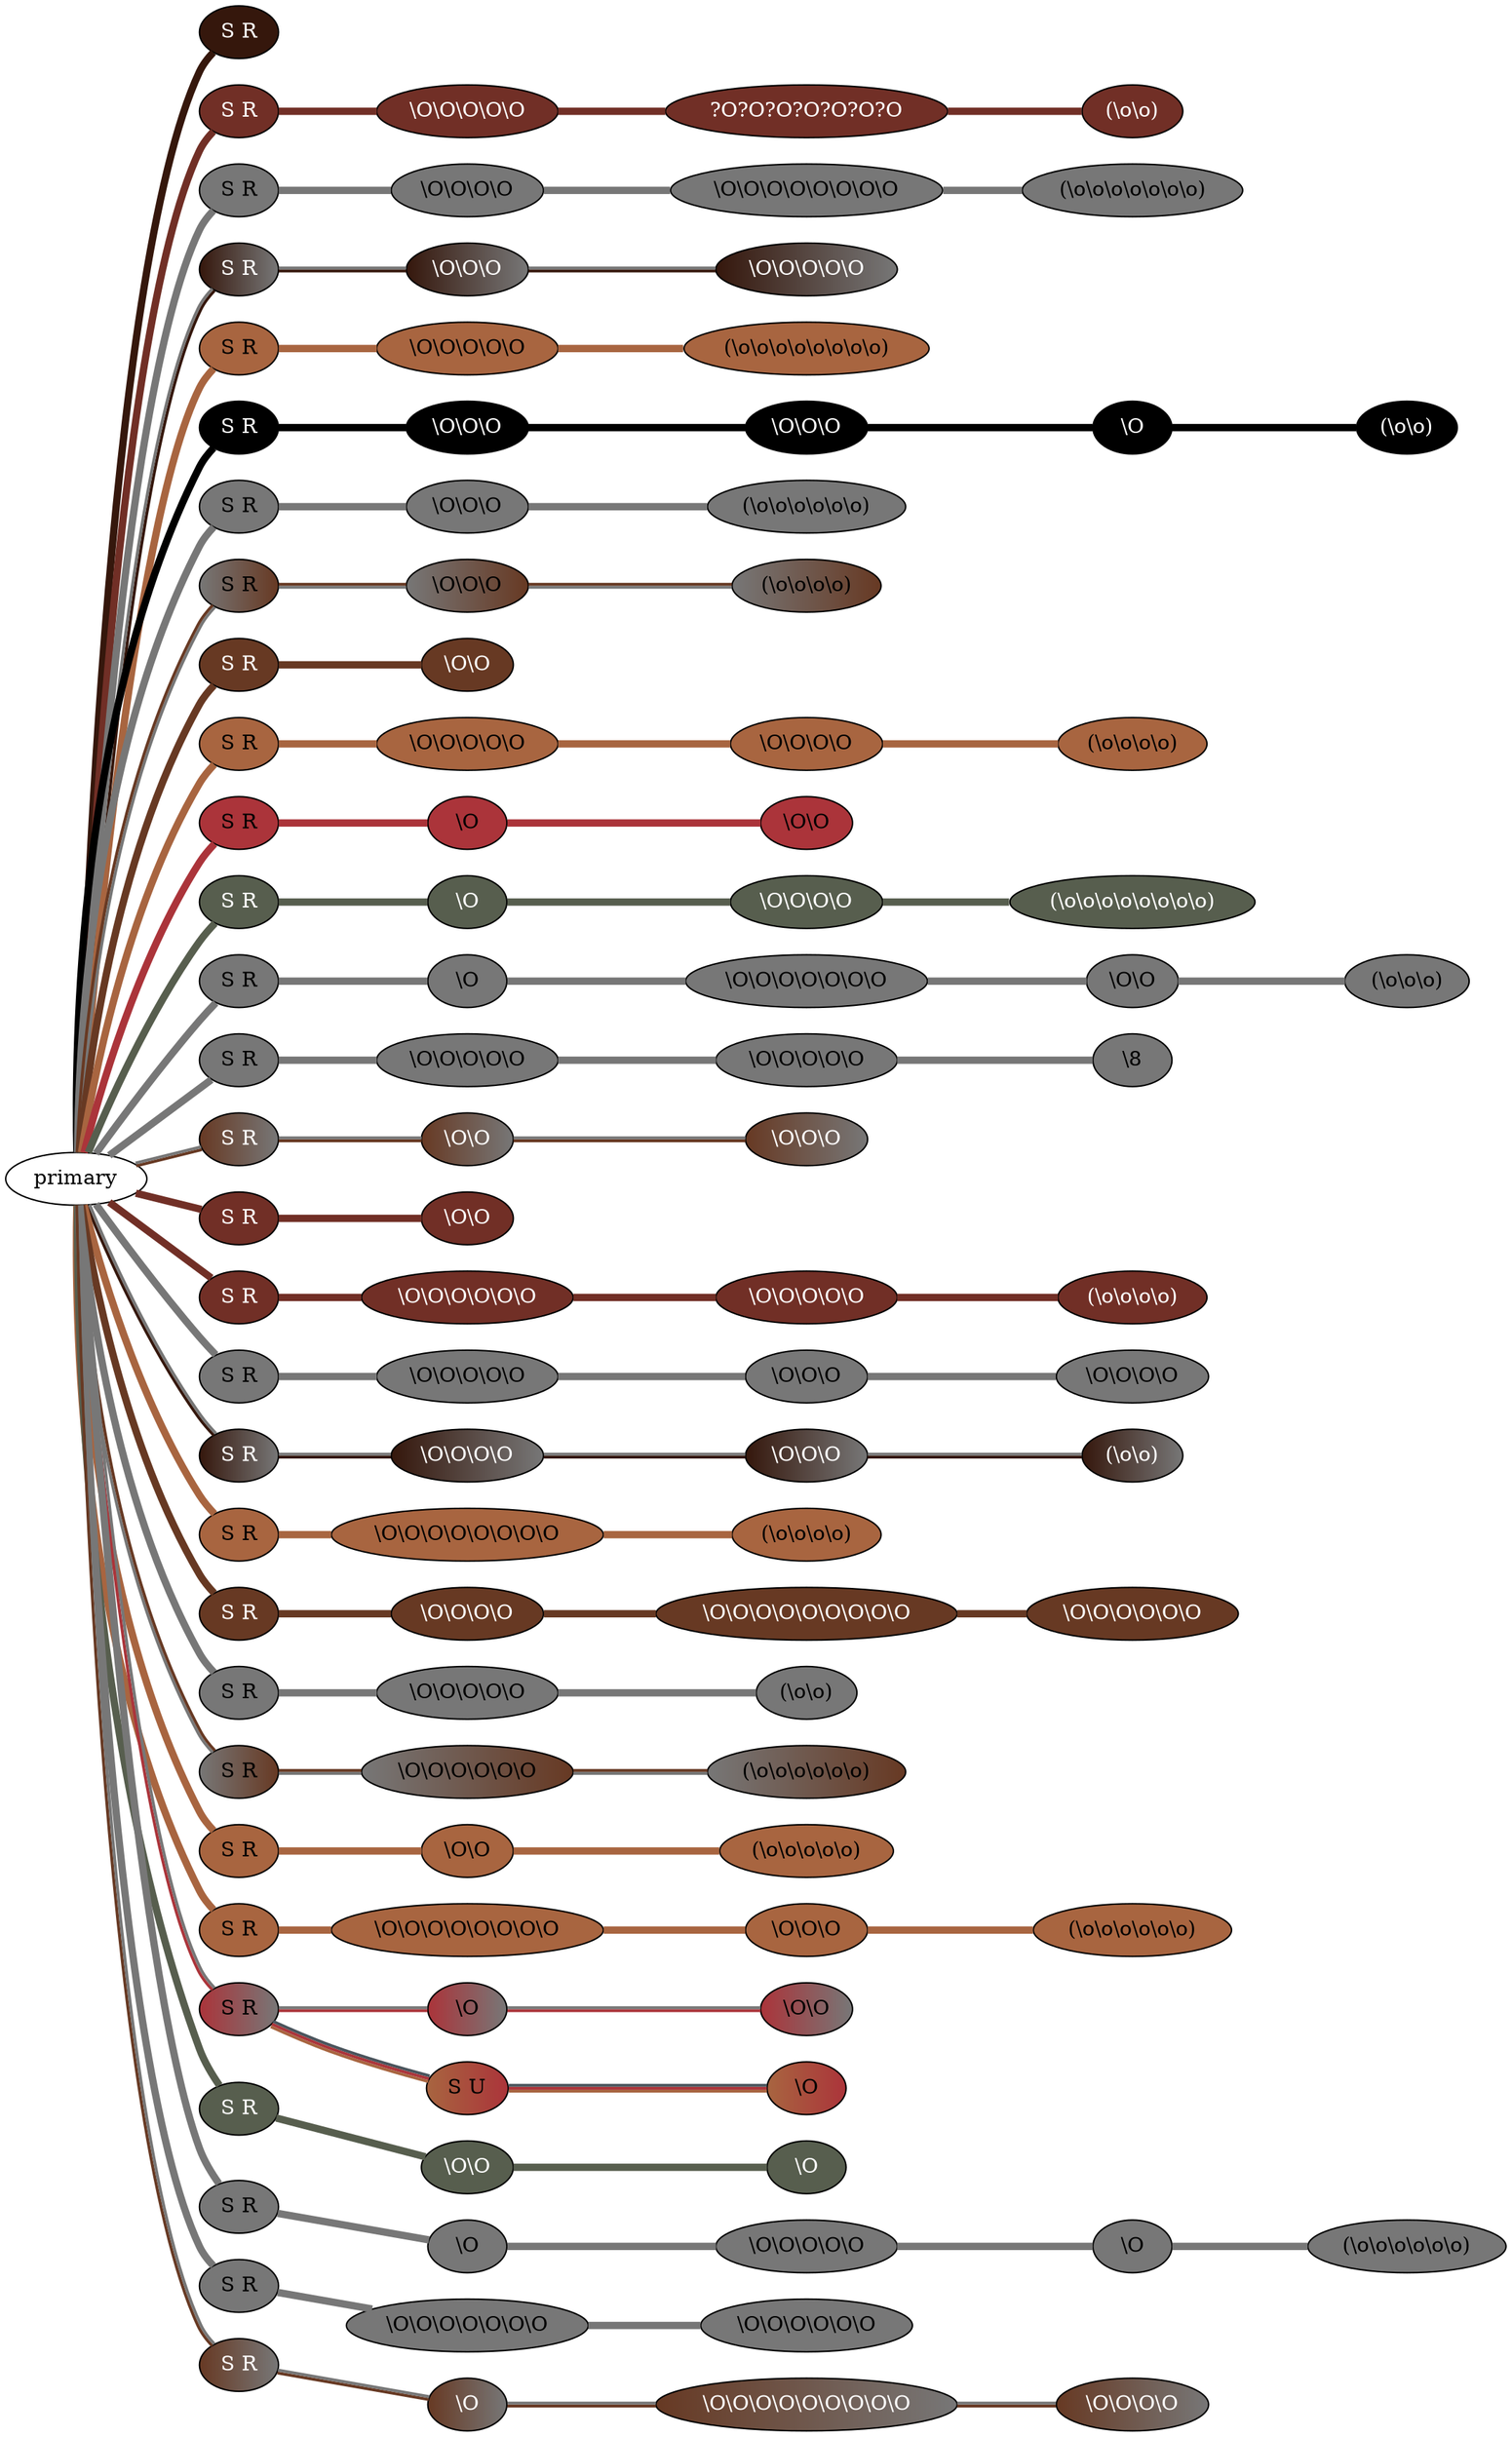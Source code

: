 graph {
 graph [rankdir=LR]
"1" [qtype="pendant_node", pendant_colors="#35170C", pendant_ply="S", pendant_attach="R", pendant_length="4.0", label="S R", style=filled, fillcolor="#35170C", fontcolor="#ffffff"]
"primary" -- "1" [qtype="pendant_link",penwidth=5,color="#35170C"]
"2" [qtype="pendant_node", pendant_colors="#712F26", pendant_ply="S", pendant_attach="R", pendant_length="39.0", label="S R", style=filled, fillcolor="#712F26", fontcolor="#ffffff"]
"primary" -- "2" [qtype="pendant_link",penwidth=5,color="#712F26"]
"2:0" [qtype="knot_node", knot_value="5", knot_type="S", knot_position="11.5", knot_spin="Z", label="\\O\\O\\O\\O\\O", style=filled, fillcolor="#712F26" , fontcolor="#ffffff"]
"2" -- "2:0" [qtype="knot_link",penwidth=5,color="#712F26"]
"2:1" [qtype="knot_node", knot_value="7", knot_type="S", knot_position="17.0", knot_spin="ZZZZZUZ", label="?O?O?O?O?O?O?O", style=filled, fillcolor="#712F26" , fontcolor="#ffffff"]
"2:0" -- "2:1" [qtype="knot_link",penwidth=5,color="#712F26"]
"2:2" [qtype="knot_node", knot_value="2", knot_type="L", knot_position="25.0", knot_spin="Z", label="(\\o\\o)", style=filled, fillcolor="#712F26" , fontcolor="#ffffff"]
"2:1" -- "2:2" [qtype="knot_link",penwidth=5,color="#712F26"]
"3" [qtype="pendant_node", pendant_colors="#777777", pendant_ply="S", pendant_attach="R", pendant_length="32.0", label="S R", style=filled, fillcolor="#777777", fontcolor="#000000"]
"primary" -- "3" [qtype="pendant_link",penwidth=5,color="#777777"]
"3:0" [qtype="knot_node", knot_value="4", knot_type="S", knot_position="6.0", knot_spin="Z", label="\\O\\O\\O\\O", style=filled, fillcolor="#777777" , fontcolor="#000000"]
"3" -- "3:0" [qtype="knot_link",penwidth=5,color="#777777"]
"3:1" [qtype="knot_node", knot_value="8", knot_type="S", knot_position="17.0", knot_spin="Z", label="\\O\\O\\O\\O\\O\\O\\O\\O", style=filled, fillcolor="#777777" , fontcolor="#000000"]
"3:0" -- "3:1" [qtype="knot_link",penwidth=5,color="#777777"]
"3:2" [qtype="knot_node", knot_value="7", knot_type="L", knot_position="25.0", knot_spin="Z", label="(\\o\\o\\o\\o\\o\\o\\o)", style=filled, fillcolor="#777777" , fontcolor="#000000"]
"3:1" -- "3:2" [qtype="knot_link",penwidth=5,color="#777777"]
"4" [qtype="pendant_node", pendant_colors="#35170C:#777777", pendant_ply="S", pendant_attach="R", pendant_length="18.0", label="S R", style=filled, fillcolor="#35170C:#777777", fontcolor="#ffffff"]
"primary" -- "4" [qtype="pendant_link",penwidth=2,color="#35170C:#777777"]
"4:0" [qtype="knot_node", knot_value="3", knot_type="S", knot_position="11.0", knot_spin="Z", label="\\O\\O\\O", style=filled, fillcolor="#35170C:#777777" , fontcolor="#ffffff"]
"4" -- "4:0" [qtype="knot_link",penwidth=2,color="#35170C:#777777"]
"4:1" [qtype="knot_node", knot_value="5", knot_type="S", knot_position="17.5", knot_spin="Z", label="\\O\\O\\O\\O\\O", style=filled, fillcolor="#35170C:#777777" , fontcolor="#ffffff"]
"4:0" -- "4:1" [qtype="knot_link",penwidth=2,color="#35170C:#777777"]
"5" [qtype="pendant_node", pendant_colors="#A86540", pendant_ply="S", pendant_attach="R", pendant_length="31.0", label="S R", style=filled, fillcolor="#A86540", fontcolor="#000000"]
"primary" -- "5" [qtype="pendant_link",penwidth=5,color="#A86540"]
"5:0" [qtype="knot_node", knot_value="5", knot_type="S", knot_position="16.5", knot_spin="Z", label="\\O\\O\\O\\O\\O", style=filled, fillcolor="#A86540" , fontcolor="#000000"]
"5" -- "5:0" [qtype="knot_link",penwidth=5,color="#A86540"]
"5:1" [qtype="knot_node", knot_value="8", knot_type="L", knot_position="24.5", knot_spin="Z", label="(\\o\\o\\o\\o\\o\\o\\o\\o)", style=filled, fillcolor="#A86540" , fontcolor="#000000"]
"5:0" -- "5:1" [qtype="knot_link",penwidth=5,color="#A86540"]
"6" [qtype="pendant_node", pendant_colors="#000000", pendant_ply="S", pendant_attach="R", pendant_length="43.0", label="S R", style=filled, fillcolor="#000000", fontcolor="#ffffff"]
"primary" -- "6" [qtype="pendant_link",penwidth=5,color="#000000"]
"6:0" [qtype="knot_node", knot_value="3", knot_type="S", knot_position="5.5", knot_spin="Z", label="\\O\\O\\O", style=filled, fillcolor="#000000" , fontcolor="#ffffff"]
"6" -- "6:0" [qtype="knot_link",penwidth=5,color="#000000"]
"6:1" [qtype="knot_node", knot_value="3", knot_type="S", knot_position="10.5", knot_spin="Z", label="\\O\\O\\O", style=filled, fillcolor="#000000" , fontcolor="#ffffff"]
"6:0" -- "6:1" [qtype="knot_link",penwidth=5,color="#000000"]
"6:2" [qtype="knot_node", knot_value="1", knot_type="S", knot_position="15.0", knot_spin="Z", label="\\O", style=filled, fillcolor="#000000" , fontcolor="#ffffff"]
"6:1" -- "6:2" [qtype="knot_link",penwidth=5,color="#000000"]
"6:3" [qtype="knot_node", knot_value="2", knot_type="L", knot_position="22.5", knot_spin="Z", label="(\\o\\o)", style=filled, fillcolor="#000000" , fontcolor="#ffffff"]
"6:2" -- "6:3" [qtype="knot_link",penwidth=5,color="#000000"]
"7" [qtype="pendant_node", pendant_colors="#777777", pendant_ply="S", pendant_attach="R", pendant_length="29.0", label="S R", style=filled, fillcolor="#777777", fontcolor="#000000"]
"primary" -- "7" [qtype="pendant_link",penwidth=5,color="#777777"]
"7:0" [qtype="knot_node", knot_value="3", knot_type="S", knot_position="16.5", knot_spin="Z", label="\\O\\O\\O", style=filled, fillcolor="#777777" , fontcolor="#000000"]
"7" -- "7:0" [qtype="knot_link",penwidth=5,color="#777777"]
"7:1" [qtype="knot_node", knot_value="6", knot_type="L", knot_position="23.5", knot_spin="Z", label="(\\o\\o\\o\\o\\o\\o)", style=filled, fillcolor="#777777" , fontcolor="#000000"]
"7:0" -- "7:1" [qtype="knot_link",penwidth=5,color="#777777"]
"8" [qtype="pendant_node", pendant_colors="#777777:#673923", pendant_ply="S", pendant_attach="R", pendant_length="45.0", label="S R", style=filled, fillcolor="#777777:#673923", fontcolor="#000000"]
"primary" -- "8" [qtype="pendant_link",penwidth=2,color="#777777:#673923"]
"8:0" [qtype="knot_node", knot_value="3", knot_type="S", knot_position="16.5", knot_spin="Z", label="\\O\\O\\O", style=filled, fillcolor="#777777:#673923" , fontcolor="#000000"]
"8" -- "8:0" [qtype="knot_link",penwidth=2,color="#777777:#673923"]
"8:1" [qtype="knot_node", knot_value="4", knot_type="L", knot_position="24.0", knot_spin="Z", label="(\\o\\o\\o\\o)", style=filled, fillcolor="#777777:#673923" , fontcolor="#000000"]
"8:0" -- "8:1" [qtype="knot_link",penwidth=2,color="#777777:#673923"]
"9" [qtype="pendant_node", pendant_colors="#673923", pendant_ply="S", pendant_attach="R", pendant_length="21.0", label="S R", style=filled, fillcolor="#673923", fontcolor="#ffffff"]
"primary" -- "9" [qtype="pendant_link",penwidth=5,color="#673923"]
"9:0" [qtype="knot_node", knot_value="2", knot_type="S", knot_position="15.0", knot_spin="Z", label="\\O\\O", style=filled, fillcolor="#673923" , fontcolor="#ffffff"]
"9" -- "9:0" [qtype="knot_link",penwidth=5,color="#673923"]
"10" [qtype="pendant_node", pendant_colors="#A86540", pendant_ply="S", pendant_attach="R", pendant_length="39.0", label="S R", style=filled, fillcolor="#A86540", fontcolor="#000000"]
"primary" -- "10" [qtype="pendant_link",penwidth=5,color="#A86540"]
"10:0" [qtype="knot_node", knot_value="5", knot_type="S", knot_position="10.5", knot_spin="Z", label="\\O\\O\\O\\O\\O", style=filled, fillcolor="#A86540" , fontcolor="#000000"]
"10" -- "10:0" [qtype="knot_link",penwidth=5,color="#A86540"]
"10:1" [qtype="knot_node", knot_value="4", knot_type="S", knot_position="16.0", knot_spin="Z", label="\\O\\O\\O\\O", style=filled, fillcolor="#A86540" , fontcolor="#000000"]
"10:0" -- "10:1" [qtype="knot_link",penwidth=5,color="#A86540"]
"10:2" [qtype="knot_node", knot_value="4", knot_type="L", knot_position="23.0", knot_spin="Z", label="(\\o\\o\\o\\o)", style=filled, fillcolor="#A86540" , fontcolor="#000000"]
"10:1" -- "10:2" [qtype="knot_link",penwidth=5,color="#A86540"]
"11" [qtype="pendant_node", pendant_colors="#AB343A", pendant_ply="S", pendant_attach="R", pendant_length="53.0", label="S R", style=filled, fillcolor="#AB343A", fontcolor="#000000"]
"primary" -- "11" [qtype="pendant_link",penwidth=5,color="#AB343A"]
"11:0" [qtype="knot_node", knot_value="1", knot_type="S", knot_position="11.0", knot_spin="Z", label="\\O", style=filled, fillcolor="#AB343A" , fontcolor="#000000"]
"11" -- "11:0" [qtype="knot_link",penwidth=5,color="#AB343A"]
"11:1" [qtype="knot_node", knot_value="2", knot_type="S", knot_position="17.0", knot_spin="Z", label="\\O\\O", style=filled, fillcolor="#AB343A" , fontcolor="#000000"]
"11:0" -- "11:1" [qtype="knot_link",penwidth=5,color="#AB343A"]
"12" [qtype="pendant_node", pendant_colors="#575E4E", pendant_ply="S", pendant_attach="R", pendant_length="41.0", label="S R", style=filled, fillcolor="#575E4E", fontcolor="#ffffff"]
"primary" -- "12" [qtype="pendant_link",penwidth=5,color="#575E4E"]
"12:0" [qtype="knot_node", knot_value="1", knot_type="S", knot_position="10.5", knot_spin="Z", label="\\O", style=filled, fillcolor="#575E4E" , fontcolor="#ffffff"]
"12" -- "12:0" [qtype="knot_link",penwidth=5,color="#575E4E"]
"12:1" [qtype="knot_node", knot_value="4", knot_type="S", knot_position="16.5", knot_spin="Z", label="\\O\\O\\O\\O", style=filled, fillcolor="#575E4E" , fontcolor="#ffffff"]
"12:0" -- "12:1" [qtype="knot_link",penwidth=5,color="#575E4E"]
"12:2" [qtype="knot_node", knot_value="8", knot_type="L", knot_position="25.0", knot_spin="Z", label="(\\o\\o\\o\\o\\o\\o\\o\\o)", style=filled, fillcolor="#575E4E" , fontcolor="#ffffff"]
"12:1" -- "12:2" [qtype="knot_link",penwidth=5,color="#575E4E"]
"13" [qtype="pendant_node", pendant_colors="#777777", pendant_ply="S", pendant_attach="R", pendant_length="51.0", label="S R", style=filled, fillcolor="#777777", fontcolor="#000000"]
"primary" -- "13" [qtype="pendant_link",penwidth=5,color="#777777"]
"13:0" [qtype="knot_node", knot_value="1", knot_type="S", knot_position="5.5", knot_spin="Z", label="\\O", style=filled, fillcolor="#777777" , fontcolor="#000000"]
"13" -- "13:0" [qtype="knot_link",penwidth=5,color="#777777"]
"13:1" [qtype="knot_node", knot_value="7", knot_type="S", knot_position="12.0", knot_spin="Z", label="\\O\\O\\O\\O\\O\\O\\O", style=filled, fillcolor="#777777" , fontcolor="#000000"]
"13:0" -- "13:1" [qtype="knot_link",penwidth=5,color="#777777"]
"13:2" [qtype="knot_node", knot_value="2", knot_type="S", knot_position="17.0", knot_spin="Z", label="\\O\\O", style=filled, fillcolor="#777777" , fontcolor="#000000"]
"13:1" -- "13:2" [qtype="knot_link",penwidth=5,color="#777777"]
"13:3" [qtype="knot_node", knot_value="3", knot_type="L", knot_position="25.0", knot_spin="Z", label="(\\o\\o\\o)", style=filled, fillcolor="#777777" , fontcolor="#000000"]
"13:2" -- "13:3" [qtype="knot_link",penwidth=5,color="#777777"]
"14" [qtype="pendant_node", pendant_colors="#777777", pendant_ply="S", pendant_attach="R", pendant_length="38.0", label="S R", style=filled, fillcolor="#777777", fontcolor="#000000"]
"primary" -- "14" [qtype="pendant_link",penwidth=5,color="#777777"]
"14:0" [qtype="knot_node", knot_value="5", knot_type="S", knot_position="11.0", knot_spin="Z", label="\\O\\O\\O\\O\\O", style=filled, fillcolor="#777777" , fontcolor="#000000"]
"14" -- "14:0" [qtype="knot_link",penwidth=5,color="#777777"]
"14:1" [qtype="knot_node", knot_value="5", knot_type="S", knot_position="16.5", knot_spin="Z", label="\\O\\O\\O\\O\\O", style=filled, fillcolor="#777777" , fontcolor="#000000"]
"14:0" -- "14:1" [qtype="knot_link",penwidth=5,color="#777777"]
"14:2" [qtype="knot_node", knot_value="1", knot_type="E", knot_position="24.5", knot_spin="Z", label="\\8", style=filled, fillcolor="#777777" , fontcolor="#000000"]
"14:1" -- "14:2" [qtype="knot_link",penwidth=5,color="#777777"]
"15" [qtype="pendant_node", pendant_colors="#673923:#777777", pendant_ply="S", pendant_attach="R", pendant_length="16.0", label="S R", style=filled, fillcolor="#673923:#777777", fontcolor="#ffffff"]
"primary" -- "15" [qtype="pendant_link",penwidth=2,color="#673923:#777777"]
"15:0" [qtype="knot_node", knot_value="2", knot_type="S", knot_position="6.0", knot_spin="Z", label="\\O\\O", style=filled, fillcolor="#673923:#777777" , fontcolor="#ffffff"]
"15" -- "15:0" [qtype="knot_link",penwidth=2,color="#673923:#777777"]
"15:1" [qtype="knot_node", knot_value="3", knot_type="S", knot_position="11.5", knot_spin="Z", label="\\O\\O\\O", style=filled, fillcolor="#673923:#777777" , fontcolor="#ffffff"]
"15:0" -- "15:1" [qtype="knot_link",penwidth=2,color="#673923:#777777"]
"16" [qtype="pendant_node", pendant_colors="#712F26", pendant_ply="S", pendant_attach="R", pendant_length="15.5", label="S R", style=filled, fillcolor="#712F26", fontcolor="#ffffff"]
"primary" -- "16" [qtype="pendant_link",penwidth=5,color="#712F26"]
"16:0" [qtype="knot_node", knot_value="2", knot_type="S", knot_position="11.0", knot_spin="Z", label="\\O\\O", style=filled, fillcolor="#712F26" , fontcolor="#ffffff"]
"16" -- "16:0" [qtype="knot_link",penwidth=5,color="#712F26"]
"17" [qtype="pendant_node", pendant_colors="#712F26", pendant_ply="S", pendant_attach="R", pendant_length="41.0", label="S R", style=filled, fillcolor="#712F26", fontcolor="#ffffff"]
"primary" -- "17" [qtype="pendant_link",penwidth=5,color="#712F26"]
"17:0" [qtype="knot_node", knot_value="6", knot_type="S", knot_position="11.0", knot_spin="Z", label="\\O\\O\\O\\O\\O\\O", style=filled, fillcolor="#712F26" , fontcolor="#ffffff"]
"17" -- "17:0" [qtype="knot_link",penwidth=5,color="#712F26"]
"17:1" [qtype="knot_node", knot_value="5", knot_type="S", knot_position="16.5", knot_spin="Z", label="\\O\\O\\O\\O\\O", style=filled, fillcolor="#712F26" , fontcolor="#ffffff"]
"17:0" -- "17:1" [qtype="knot_link",penwidth=5,color="#712F26"]
"17:2" [qtype="knot_node", knot_value="4", knot_type="L", knot_position="25.0", knot_spin="Z", label="(\\o\\o\\o\\o)", style=filled, fillcolor="#712F26" , fontcolor="#ffffff"]
"17:1" -- "17:2" [qtype="knot_link",penwidth=5,color="#712F26"]
"18" [qtype="pendant_node", pendant_colors="#777777", pendant_ply="S", pendant_attach="R", pendant_length="50.0", label="S R", style=filled, fillcolor="#777777", fontcolor="#000000"]
"primary" -- "18" [qtype="pendant_link",penwidth=5,color="#777777"]
"18:0" [qtype="knot_node", knot_value="5", knot_type="S", knot_position="6.0", knot_spin="Z", label="\\O\\O\\O\\O\\O", style=filled, fillcolor="#777777" , fontcolor="#000000"]
"18" -- "18:0" [qtype="knot_link",penwidth=5,color="#777777"]
"18:1" [qtype="knot_node", knot_value="3", knot_type="S", knot_position="10.5", knot_spin="Z", label="\\O\\O\\O", style=filled, fillcolor="#777777" , fontcolor="#000000"]
"18:0" -- "18:1" [qtype="knot_link",penwidth=5,color="#777777"]
"18:2" [qtype="knot_node", knot_value="4", knot_type="S", knot_position="16.0", knot_spin="Z", label="\\O\\O\\O\\O", style=filled, fillcolor="#777777" , fontcolor="#000000"]
"18:1" -- "18:2" [qtype="knot_link",penwidth=5,color="#777777"]
"19" [qtype="pendant_node", pendant_colors="#35170C:#777777", pendant_ply="S", pendant_attach="R", pendant_length="31.0", label="S R", style=filled, fillcolor="#35170C:#777777", fontcolor="#ffffff"]
"primary" -- "19" [qtype="pendant_link",penwidth=2,color="#35170C:#777777"]
"19:0" [qtype="knot_node", knot_value="4", knot_type="S", knot_position="11.5", knot_spin="Z", label="\\O\\O\\O\\O", style=filled, fillcolor="#35170C:#777777" , fontcolor="#ffffff"]
"19" -- "19:0" [qtype="knot_link",penwidth=2,color="#35170C:#777777"]
"19:1" [qtype="knot_node", knot_value="3", knot_type="S", knot_position="17.0", knot_spin="Z", label="\\O\\O\\O", style=filled, fillcolor="#35170C:#777777" , fontcolor="#ffffff"]
"19:0" -- "19:1" [qtype="knot_link",penwidth=2,color="#35170C:#777777"]
"19:2" [qtype="knot_node", knot_value="2", knot_type="L", knot_position="25.5", knot_spin="Z", label="(\\o\\o)", style=filled, fillcolor="#35170C:#777777" , fontcolor="#ffffff"]
"19:1" -- "19:2" [qtype="knot_link",penwidth=2,color="#35170C:#777777"]
"20" [qtype="pendant_node", pendant_colors="#A86540", pendant_ply="S", pendant_attach="R", pendant_length="38.0", label="S R", style=filled, fillcolor="#A86540", fontcolor="#000000"]
"primary" -- "20" [qtype="pendant_link",penwidth=5,color="#A86540"]
"20:0" [qtype="knot_node", knot_value="8", knot_type="S", knot_position="17.0", knot_spin="Z", label="\\O\\O\\O\\O\\O\\O\\O\\O", style=filled, fillcolor="#A86540" , fontcolor="#000000"]
"20" -- "20:0" [qtype="knot_link",penwidth=5,color="#A86540"]
"20:1" [qtype="knot_node", knot_value="4", knot_type="L", knot_position="24.5", knot_spin="Z", label="(\\o\\o\\o\\o)", style=filled, fillcolor="#A86540" , fontcolor="#000000"]
"20:0" -- "20:1" [qtype="knot_link",penwidth=5,color="#A86540"]
"21" [qtype="pendant_node", pendant_colors="#673923", pendant_ply="S", pendant_attach="R", pendant_length="25.0", label="S R", style=filled, fillcolor="#673923", fontcolor="#ffffff"]
"primary" -- "21" [qtype="pendant_link",penwidth=5,color="#673923"]
"21:0" [qtype="knot_node", knot_value="4", knot_type="S", knot_position="5.5", knot_spin="Z", label="\\O\\O\\O\\O", style=filled, fillcolor="#673923" , fontcolor="#ffffff"]
"21" -- "21:0" [qtype="knot_link",penwidth=5,color="#673923"]
"21:1" [qtype="knot_node", knot_value="9", knot_type="S", knot_position="11.0", knot_spin="Z", label="\\O\\O\\O\\O\\O\\O\\O\\O\\O", style=filled, fillcolor="#673923" , fontcolor="#ffffff"]
"21:0" -- "21:1" [qtype="knot_link",penwidth=5,color="#673923"]
"21:2" [qtype="knot_node", knot_value="6", knot_type="S", knot_position="16.0", knot_spin="Z", label="\\O\\O\\O\\O\\O\\O", style=filled, fillcolor="#673923" , fontcolor="#ffffff"]
"21:1" -- "21:2" [qtype="knot_link",penwidth=5,color="#673923"]
"22" [qtype="pendant_node", pendant_colors="#777777", pendant_ply="S", pendant_attach="R", pendant_length="25.0", label="S R", style=filled, fillcolor="#777777", fontcolor="#000000"]
"primary" -- "22" [qtype="pendant_link",penwidth=5,color="#777777"]
"22:0" [qtype="knot_node", knot_value="5", knot_type="S", knot_position="17.0", knot_spin="Z", label="\\O\\O\\O\\O\\O", style=filled, fillcolor="#777777" , fontcolor="#000000"]
"22" -- "22:0" [qtype="knot_link",penwidth=5,color="#777777"]
"22:1" [qtype="knot_node", knot_value="2", knot_type="L", knot_position="24.5", knot_spin="Z", label="(\\o\\o)", style=filled, fillcolor="#777777" , fontcolor="#000000"]
"22:0" -- "22:1" [qtype="knot_link",penwidth=5,color="#777777"]
"23" [qtype="pendant_node", pendant_colors="#777777:#673923", pendant_ply="S", pendant_attach="R", pendant_length="39.0", label="S R", style=filled, fillcolor="#777777:#673923", fontcolor="#000000"]
"primary" -- "23" [qtype="pendant_link",penwidth=2,color="#777777:#673923"]
"23:0" [qtype="knot_node", knot_value="6", knot_type="S", knot_position="17.0", knot_spin="Z", label="\\O\\O\\O\\O\\O\\O", style=filled, fillcolor="#777777:#673923" , fontcolor="#000000"]
"23" -- "23:0" [qtype="knot_link",penwidth=2,color="#777777:#673923"]
"23:1" [qtype="knot_node", knot_value="6", knot_type="L", knot_position="25.0", knot_spin="Z", label="(\\o\\o\\o\\o\\o\\o)", style=filled, fillcolor="#777777:#673923" , fontcolor="#000000"]
"23:0" -- "23:1" [qtype="knot_link",penwidth=2,color="#777777:#673923"]
"24" [qtype="pendant_node", pendant_colors="#A86540", pendant_ply="S", pendant_attach="R", pendant_length="50.0", label="S R", style=filled, fillcolor="#A86540", fontcolor="#000000"]
"primary" -- "24" [qtype="pendant_link",penwidth=5,color="#A86540"]
"24:0" [qtype="knot_node", knot_value="2", knot_type="S", knot_position="16.0", knot_spin="Z", label="\\O\\O", style=filled, fillcolor="#A86540" , fontcolor="#000000"]
"24" -- "24:0" [qtype="knot_link",penwidth=5,color="#A86540"]
"24:1" [qtype="knot_node", knot_value="5", knot_type="L", knot_position="24.5", knot_spin="Z", label="(\\o\\o\\o\\o\\o)", style=filled, fillcolor="#A86540" , fontcolor="#000000"]
"24:0" -- "24:1" [qtype="knot_link",penwidth=5,color="#A86540"]
"25" [qtype="pendant_node", pendant_colors="#A86540", pendant_ply="S", pendant_attach="R", pendant_length="33.0", label="S R", style=filled, fillcolor="#A86540", fontcolor="#000000"]
"primary" -- "25" [qtype="pendant_link",penwidth=5,color="#A86540"]
"25:0" [qtype="knot_node", knot_value="8", knot_type="S", knot_position="11.0", knot_spin="Z", label="\\O\\O\\O\\O\\O\\O\\O\\O", style=filled, fillcolor="#A86540" , fontcolor="#000000"]
"25" -- "25:0" [qtype="knot_link",penwidth=5,color="#A86540"]
"25:1" [qtype="knot_node", knot_value="3", knot_type="S", knot_position="16.0", knot_spin="Z", label="\\O\\O\\O", style=filled, fillcolor="#A86540" , fontcolor="#000000"]
"25:0" -- "25:1" [qtype="knot_link",penwidth=5,color="#A86540"]
"25:2" [qtype="knot_node", knot_value="6", knot_type="L", knot_position="24.0", knot_spin="Z", label="(\\o\\o\\o\\o\\o\\o)", style=filled, fillcolor="#A86540" , fontcolor="#000000"]
"25:1" -- "25:2" [qtype="knot_link",penwidth=5,color="#A86540"]
"26" [qtype="pendant_node", pendant_colors="#AB343A:#777777", pendant_ply="S", pendant_attach="R", pendant_length="48.0", label="S R", style=filled, fillcolor="#AB343A:#777777", fontcolor="#000000"]
"primary" -- "26" [qtype="pendant_link",penwidth=2,color="#AB343A:#777777"]
"26:0" [qtype="knot_node", knot_value="1", knot_type="S", knot_position="10.0", knot_spin="Z", label="\\O", style=filled, fillcolor="#AB343A:#777777" , fontcolor="#000000"]
"26" -- "26:0" [qtype="knot_link",penwidth=2,color="#AB343A:#777777"]
"26:1" [qtype="knot_node", knot_value="2", knot_type="S", knot_position="16.0", knot_spin="Z", label="\\O\\O", style=filled, fillcolor="#AB343A:#777777" , fontcolor="#000000"]
"26:0" -- "26:1" [qtype="knot_link",penwidth=2,color="#AB343A:#777777"]
"26s1" [qtype="pendant_node", pendant_colors="#A86540:#AB343A:#4A545C", pendant_ply="S", pendant_attach="U", pendant_length="48.0", label="S U", style=filled, fillcolor="#A86540:#AB343A:#4A545C", fontcolor="#000000"]
"26" -- "26s1" [qtype="pendant_link",penwidth=2,color="#A86540:#AB343A:#4A545C"]
"26s1:0" [qtype="knot_node", knot_value="1", knot_type="S", knot_position="7.0", knot_spin="Z", label="\\O", style=filled, fillcolor="#A86540:#AB343A:#4A545C" , fontcolor="#000000"]
"26s1" -- "26s1:0" [qtype="knot_link",penwidth=2,color="#A86540:#AB343A:#4A545C"]
"27" [qtype="pendant_node", pendant_colors="#575E4E", pendant_ply="S", pendant_attach="R", pendant_length="54.0", label="S R", style=filled, fillcolor="#575E4E", fontcolor="#ffffff"]
"primary" -- "27" [qtype="pendant_link",penwidth=5,color="#575E4E"]
"27:0" [qtype="knot_node", knot_value="2", knot_type="S", knot_position="10.5", knot_spin="Z", label="\\O\\O", style=filled, fillcolor="#575E4E" , fontcolor="#ffffff"]
"27" -- "27:0" [qtype="knot_link",penwidth=5,color="#575E4E"]
"27:1" [qtype="knot_node", knot_value="1", knot_type="S", knot_position="16.5", knot_spin="Z", label="\\O", style=filled, fillcolor="#575E4E" , fontcolor="#ffffff"]
"27:0" -- "27:1" [qtype="knot_link",penwidth=5,color="#575E4E"]
"28" [qtype="pendant_node", pendant_colors="#777777", pendant_ply="S", pendant_attach="R", pendant_length="36.0", label="S R", style=filled, fillcolor="#777777", fontcolor="#000000"]
"primary" -- "28" [qtype="pendant_link",penwidth=5,color="#777777"]
"28:0" [qtype="knot_node", knot_value="1", knot_type="S", knot_position="5.0", knot_spin="Z", label="\\O", style=filled, fillcolor="#777777" , fontcolor="#000000"]
"28" -- "28:0" [qtype="knot_link",penwidth=5,color="#777777"]
"28:1" [qtype="knot_node", knot_value="5", knot_type="S", knot_position="11.0", knot_spin="Z", label="\\O\\O\\O\\O\\O", style=filled, fillcolor="#777777" , fontcolor="#000000"]
"28:0" -- "28:1" [qtype="knot_link",penwidth=5,color="#777777"]
"28:2" [qtype="knot_node", knot_value="1", knot_type="S", knot_position="16.5", knot_spin="Z", label="\\O", style=filled, fillcolor="#777777" , fontcolor="#000000"]
"28:1" -- "28:2" [qtype="knot_link",penwidth=5,color="#777777"]
"28:3" [qtype="knot_node", knot_value="6", knot_type="L", knot_position="25.0", knot_spin="Z", label="(\\o\\o\\o\\o\\o\\o)", style=filled, fillcolor="#777777" , fontcolor="#000000"]
"28:2" -- "28:3" [qtype="knot_link",penwidth=5,color="#777777"]
"29" [qtype="pendant_node", pendant_colors="#777777", pendant_ply="S", pendant_attach="R", pendant_length="34.0", label="S R", style=filled, fillcolor="#777777", fontcolor="#000000"]
"primary" -- "29" [qtype="pendant_link",penwidth=5,color="#777777"]
"29:0" [qtype="knot_node", knot_value="7", knot_type="S", knot_position="11.5", knot_spin="Z", label="\\O\\O\\O\\O\\O\\O\\O", style=filled, fillcolor="#777777" , fontcolor="#000000"]
"29" -- "29:0" [qtype="knot_link",penwidth=5,color="#777777"]
"29:1" [qtype="knot_node", knot_value="6", knot_type="S", knot_position="17.0", knot_spin="Z", label="\\O\\O\\O\\O\\O\\O", style=filled, fillcolor="#777777" , fontcolor="#000000"]
"29:0" -- "29:1" [qtype="knot_link",penwidth=5,color="#777777"]
"30" [qtype="pendant_node", pendant_colors="#673923:#777777", pendant_ply="S", pendant_attach="R", pendant_length="41.0", label="S R", style=filled, fillcolor="#673923:#777777", fontcolor="#ffffff"]
"primary" -- "30" [qtype="pendant_link",penwidth=2,color="#673923:#777777"]
"30:0" [qtype="knot_node", knot_value="1", knot_type="S", knot_position="5.0", knot_spin="Z", label="\\O", style=filled, fillcolor="#673923:#777777" , fontcolor="#ffffff"]
"30" -- "30:0" [qtype="knot_link",penwidth=2,color="#673923:#777777"]
"30:1" [qtype="knot_node", knot_value="9", knot_type="S", knot_position="12.0", knot_spin="Z", label="\\O\\O\\O\\O\\O\\O\\O\\O\\O", style=filled, fillcolor="#673923:#777777" , fontcolor="#ffffff"]
"30:0" -- "30:1" [qtype="knot_link",penwidth=2,color="#673923:#777777"]
"30:2" [qtype="knot_node", knot_value="4", knot_type="S", knot_position="17.5", knot_spin="Z", label="\\O\\O\\O\\O", style=filled, fillcolor="#673923:#777777" , fontcolor="#ffffff"]
"30:1" -- "30:2" [qtype="knot_link",penwidth=2,color="#673923:#777777"]
}
